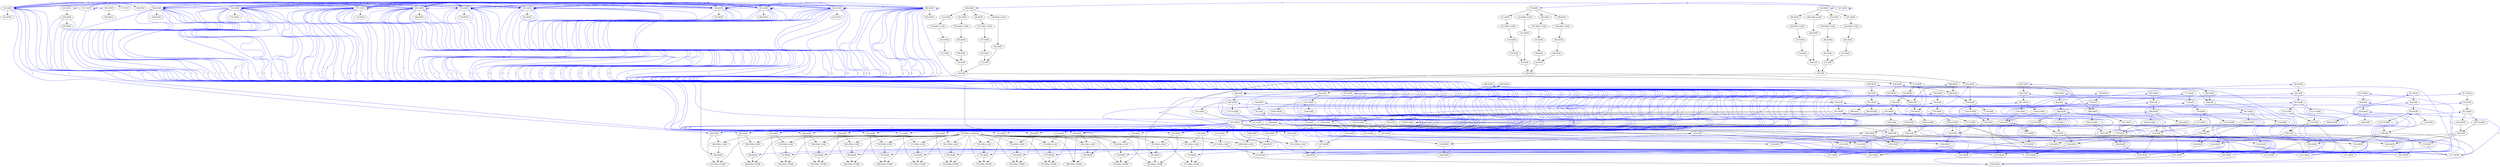 digraph depgraph {
n0 [label="1165:ISHL"];
n1 [label="887:IXOR"];
n1 -> n0;
n2 [label="280:DMA_LOAD"];
n3 [label="236:IADD"];
n3 -> n2;
n4 [label="1294:IXOR"];
n5 [label="1082:IOR"];
n5 -> n4;
n6 [label="1095:IOR"];
n6 -> n4;
n7 [label="313:IADD"];
n8 [label="294:IADD"];
n8 -> n7;
n9 [label="1139:ISHL"];
n10 [label="947:IXOR"];
n10 -> n9;
n11 [label="1287:IXOR"];
n12 [label="1284:IXOR"];
n12 -> n11;
n13 [label="1120:IOR"];
n13 -> n11;
n14 [label="1069:IUSHR"];
n15 [label="899:IXOR"];
n15 -> n14;
n16 [label="768:IXOR"];
n17 [label="767:IOR"];
n17 -> n16;
n18 [label="343:IOR"];
n19 [label="335:IOR"];
n19 -> n18;
n20 [label="322:IOR"];
n20 -> n18;
n21 [label="1132:IUSHR"];
n22 [label="863:IXOR"];
n22 -> n21;
n23 [label="395:IXOR"];
n24 [label="392:DMA_LOAD"];
n24 -> n23;
n25 [label="285:IOR"];
n25 -> n23;
n26 [label="1144:IUSHR"];
n10 -> n26;
n27 [label="598:DMA_STORE"];
n28 [label="370:DMA_LOAD(ref)"];
n28 -> n27;
n29 [label="592:IADD"];
n29 -> n27;
n30 [label="597:IXOR"];
n30 -> n27;
n31 [label="729:DMA_LOAD"];
n28 -> n31;
n32 [label="727:IADD"];
n32 -> n31;
n33 [label="216:IAND"];
n34 [label="212:DMA_LOAD"];
n34 -> n33;
n35 [label="1001:ISHL"];
n36 [label="935:IXOR"];
n36 -> n35;
n37 [label="309:ISHL"];
n37 -> n19;
n38 [label="321:ISHL"];
n38 -> n19;
n39 [label="898:IOR"];
n40 [label="897:IXOR"];
n40 -> n39;
n41 [label="1347:IXOR"];
n42 [label="1344:IXOR"];
n42 -> n41;
n43 [label="1197:IOR"];
n43 -> n41;
n44 [label="1058:IOR"];
n45 [label="1052:ISHL"];
n45 -> n44;
n46 [label="1057:IUSHR"];
n46 -> n44;
n47 [label="273:IAND"];
n48 [label="269:DMA_LOAD"];
n48 -> n47;
n49 [label="264:IOR"];
n50 [label="276:ISHL"];
n50 -> n49;
n51 [label="284:IAND"];
n51 -> n49;
n52 [label="945:IXOR"];
n53 [label="422:IXOR"];
n53 -> n52;
n54 [label="702:DMA_LOAD"];
n28 -> n54;
n55 [label="700:IADD"];
n55 -> n54;
n56 [label="525:IFNE"];
n57 [label="518:IADD"];
n57 -> n56;
n58 [label="1045:IOR"];
n59 [label="1039:ISHL"];
n59 -> n58;
n60 [label="1044:IUSHR"];
n60 -> n58;
n61 [label="326:IADD"];
n8 -> n61;
n62 [label="260:IAND"];
n63 [label="256:DMA_LOAD"];
n63 -> n62;
n64 [label="381:IXOR"];
n65 [label="378:DMA_LOAD"];
n65 -> n64;
n66 [label="228:IOR"];
n66 -> n64;
n67 [label="652:DMA_STORE"];
n28 -> n67;
n68 [label="646:IADD"];
n68 -> n67;
n69 [label="651:IXOR"];
n69 -> n67;
n70 [label="1064:ISHL"];
n15 -> n70;
n71 [label="438:IADD"];
n72 [label="435:IMUL"];
n72 -> n71;
n73 [label="223:DMA_LOAD"];
n74 [label="179:IADD"];
n74 -> n73;
n75 [label="946:IOR"];
n75 -> n10;
n76 [label="1204:ISHL"];
n77 [label="911:IXOR"];
n77 -> n76;
n78 [label="1297:IXOR"];
n4 -> n78;
n79 [label="1133:IOR"];
n79 -> n78;
n80 [label="406:DMA_LOAD"];
n28 -> n80;
n81 [label="404:IADD"];
n81 -> n80;
n82 [label="1364:IXOR"];
n83 [label="1171:IOR"];
n83 -> n82;
n84 [label="1184:IOR"];
n84 -> n82;
n85 [label="540:DMA_LOAD"];
n28 -> n85;
n86 [label="538:IADD"];
n86 -> n85;
n87 [label="624:IXOR"];
n88 [label="621:DMA_LOAD"];
n88 -> n87;
n0 -> n83;
n89 [label="1170:IUSHR"];
n89 -> n83;
n90 [label="839:IXOR"];
n91 [label="838:IOR"];
n91 -> n90;
n92 [label="318:IAND"];
n93 [label="314:DMA_LOAD"];
n93 -> n92;
n94 [label="409:IXOR"];
n80 -> n94;
n18 -> n94;
n95 [label="1026:ISHL"];
n96 [label="875:IXOR"];
n96 -> n95;
n97 [label="187:DMA_LOAD"];
n98 [label="186:IADD"];
n98 -> n97;
n99 [label="1382:IXOR"];
n43 -> n99;
n100 [label="1210:IOR"];
n100 -> n99;
n101 [label="874:IOR"];
n101 -> n96;
n102 [label="957:IXOR"];
n103 [label="429:IXOR"];
n103 -> n102;
n104 [label="826:IOR"];
n105 [label="825:IXOR"];
n105 -> n104;
n106 [label="1244:IXOR"];
n107 [label="1019:IOR"];
n107 -> n106;
n108 [label="1032:IOR"];
n108 -> n106;
n109 [label="1503:DMA_LOAD"];
n28 -> n109;
n110 [label="1502:IADD"];
n110 -> n109;
n111 [label="733:DMA_STORE"];
n28 -> n111;
n32 -> n111;
n112 [label="732:IXOR"];
n112 -> n111;
n113 [label="1334:IXOR"];
n79 -> n113;
n114 [label="1145:IOR"];
n114 -> n113;
n115 [label="606:IFNE"];
n116 [label="599:IADD"];
n116 -> n115;
n95 -> n108;
n117 [label="1031:IUSHR"];
n117 -> n108;
n118 [label="886:IOR"];
n118 -> n1;
n119 [label="706:DMA_STORE"];
n28 -> n119;
n55 -> n119;
n120 [label="705:IXOR"];
n120 -> n119;
n121 [label="959:IXOR"];
n122 [label="415:IXOR"];
n122 -> n121;
n123 [label="958:IOR"];
n123 -> n121;
n124 [label="1152:ISHL"];
n125 [label="803:IXOR"];
n125 -> n124;
n126 [label="277:IOR"];
n127 [label="251:ISHL"];
n127 -> n126;
n128 [label="263:ISHL"];
n128 -> n126;
n129 [label="1115:ISHL"];
n130 [label="779:IXOR"];
n130 -> n129;
n131 [label="255:IADD"];
n131 -> n63;
n132 [label="815:IXOR"];
n133 [label="814:IOR"];
n133 -> n132;
n134 [label="1373:IXOR"];
n84 -> n134;
n43 -> n134;
n135 [label="648:DMA_LOAD"];
n28 -> n135;
n68 -> n135;
n136 [label="741:IFNE"];
n137 [label="734:IADD"];
n137 -> n136;
n138 [label="1107:IUSHR"];
n139 [label="923:IXOR"];
n139 -> n138;
n140 [label="1234:IXOR"];
n141 [label="1006:IOR"];
n141 -> n140;
n107 -> n140;
n142 [label="1257:IXOR"];
n143 [label="1254:IXOR"];
n143 -> n142;
n5 -> n142;
n144 [label="910:IOR"];
n144 -> n77;
n145 [label="1366:IXOR"];
n82 -> n145;
n16 -> n145;
n132 -> n45;
n146 [label="1224:IXOR"];
n147 [label="995:IOR"];
n147 -> n146;
n141 -> n146;
n148 [label="1191:ISHL"];
n148 -> n43;
n149 [label="1196:IUSHR"];
n149 -> n43;
n150 [label="471:IFNE"];
n151 [label="464:IADD"];
n151 -> n150;
n28 -> n24;
n152 [label="390:IADD"];
n152 -> n24;
n153 [label="211:IADD"];
n74 -> n153;
n154 [label="862:IOR"];
n155 [label="861:IXOR"];
n155 -> n154;
n156 [label="396:DMA_STORE"];
n28 -> n156;
n152 -> n156;
n23 -> n156;
n153 -> n34;
n157 [label="220:IOR"];
n157 -> n66;
n158 [label="207:IOR"];
n158 -> n66;
n159 [label="990:ISHL"];
n160 [label="851:IXOR"];
n160 -> n159;
n161 [label="1304:IXOR"];
n6 -> n161;
n162 [label="1108:IOR"];
n162 -> n161;
n163 [label="1183:IUSHR"];
n164 [label="970:IXOR"];
n164 -> n163;
n165 [label="579:IFNE"];
n166 [label="572:IADD"];
n166 -> n165;
n167 [label="1013:ISHL"];
n167 -> n107;
n168 [label="1018:IUSHR"];
n168 -> n107;
n169 [label="306:IAND"];
n170 [label="302:DMA_LOAD"];
n170 -> n169;
n121 -> n59;
n171 [label="837:IXOR"];
n171 -> n91;
n172 [label="489:IXOR"];
n173 [label="486:DMA_LOAD"];
n173 -> n172;
n174 [label="922:IOR"];
n175 [label="921:IXOR"];
n175 -> n174;
n176 [label="766:IXOR"];
n176 -> n17;
n177 [label="268:IADD"];
n3 -> n177;
n62 -> n128;
n178 [label="1005:IUSHR"];
n36 -> n178;
n179 [label="552:IFNE"];
n180 [label="545:IADD"];
n180 -> n179;
n181 [label="873:IXOR"];
n181 -> n101;
n182 [label="1215:IXOR"];
n16 -> n182;
n147 -> n182;
n183 [label="1277:IXOR"];
n184 [label="1274:IXOR"];
n184 -> n183;
n162 -> n183;
n185 [label="1070:IOR"];
n70 -> n185;
n14 -> n185;
n186 [label="410:DMA_STORE"];
n28 -> n186;
n81 -> n186;
n94 -> n186;
n187 [label="243:IADD"];
n3 -> n187;
n188 [label="885:IXOR"];
n188 -> n118;
n122 -> n75;
n52 -> n75;
n189 [label="544:DMA_STORE"];
n28 -> n189;
n86 -> n189;
n190 [label="543:IXOR"];
n190 -> n189;
n114 -> n42;
n191 [label="1158:IOR"];
n191 -> n42;
n192 [label="1157:IUSHR"];
n125 -> n192;
n193 [label="1178:ISHL"];
n193 -> n84;
n163 -> n84;
n194 [label="979:IOR"];
n195 [label="978:IXOR"];
n195 -> n194;
n196 [label="1517:DMA_LOAD"];
n28 -> n196;
n197 [label="1516:IADD"];
n197 -> n196;
n198 [label="1127:ISHL"];
n198 -> n79;
n21 -> n79;
n199 [label="342:IAND"];
n200 [label="338:DMA_LOAD"];
n200 -> n199;
n121 -> n60;
n25 -> n53;
n129 -> n13;
n201 [label="1119:IUSHR"];
n201 -> n13;
n202 [label="227:IAND"];
n73 -> n202;
n18 -> n103;
n8 -> n200;
n203 [label="850:IOR"];
n203 -> n160;
n204 [label="1267:IXOR"];
n205 [label="1264:IXOR"];
n205 -> n204;
n6 -> n204;
n206 [label="248:IAND"];
n207 [label="244:DMA_LOAD"];
n207 -> n206;
n208 [label="1490:IXOR"];
n41 -> n208;
n209 [label="1489:DMA_LOAD"];
n209 -> n208;
n210 [label="1394:IXOR"];
n211 [label="1391:IXOR"];
n211 -> n210;
n107 -> n210;
n212 [label="1077:ISHL"];
n212 -> n5;
n213 [label="1081:IUSHR"];
n213 -> n5;
n214 [label="334:ISHL"];
n214 -> n20;
n199 -> n20;
n215 [label="791:IXOR"];
n215 -> n168;
n216 [label="678:IXOR"];
n217 [label="675:DMA_LOAD"];
n217 -> n216;
n218 [label="790:IOR"];
n219 [label="789:IXOR"];
n219 -> n218;
n159 -> n147;
n220 [label="994:IUSHR"];
n220 -> n147;
n221 [label="1504:IXOR"];
n222 [label="1357:IXOR"];
n222 -> n221;
n109 -> n221;
n9 -> n114;
n26 -> n114;
n223 [label="199:DMA_LOAD"];
n224 [label="198:IADD"];
n224 -> n223;
n47 -> n50;
n124 -> n191;
n192 -> n191;
n31 -> n112;
n225 [label="827:IXOR"];
n225 -> n149;
n226 [label="498:IFNE"];
n227 [label="491:IADD"];
n227 -> n226;
n104 -> n225;
n228 [label="1354:IXOR"];
n191 -> n228;
n83 -> n228;
n229 [label="1488:IADD"];
n230 [label="1476:IMUL"];
n230 -> n229;
n231 [label="1375:IXOR"];
n134 -> n231;
n147 -> n231;
n39 -> n15;
n92 -> n38;
n232 [label="219:ISHL"];
n232 -> n158;
n202 -> n158;
n1 -> n89;
n187 -> n207;
n100 -> n211;
n16 -> n211;
n233 [label="1247:IXOR"];
n106 -> n233;
n185 -> n233;
n234 [label="934:IOR"];
n234 -> n36;
n28 -> n209;
n229 -> n209;
n230 -> n110;
n235 [label="1102:ISHL"];
n235 -> n162;
n138 -> n162;
n22 -> n198;
n164 -> n193;
n126 -> n25;
n49 -> n25;
n74 -> n224;
n236 [label="1317:IXOR"];
n237 [label="1314:IXOR"];
n237 -> n236;
n191 -> n236;
n238 [label="301:IADD"];
n8 -> n238;
n85 -> n190;
n239 [label="1385:IXOR"];
n99 -> n239;
n141 -> n239;
n240 [label="490:DMA_STORE"];
n28 -> n240;
n241 [label="484:IADD"];
n241 -> n240;
n172 -> n240;
n174 -> n139;
n242 [label="445:IFNE"];
n71 -> n242;
n243 [label="1209:IUSHR"];
n77 -> n243;
n160 -> n220;
n33 -> n232;
n244 [label="1518:IXOR"];
n145 -> n244;
n196 -> n244;
n245 [label="625:DMA_STORE"];
n28 -> n245;
n246 [label="619:IADD"];
n246 -> n245;
n87 -> n245;
n247 [label="462:IXOR"];
n248 [label="460:DMA_LOAD"];
n248 -> n247;
n249 [label="933:IXOR"];
n249 -> n234;
n250 [label="756:DMA_LOAD"];
n28 -> n250;
n251 [label="754:IADD"];
n251 -> n250;
n66 -> n122;
n74 -> n98;
n58 -> n205;
n44 -> n205;
n162 -> n237;
n13 -> n237;
n252 [label="1324:IXOR"];
n13 -> n252;
n79 -> n252;
n253 [label="679:DMA_STORE"];
n28 -> n253;
n254 [label="673:IADD"];
n254 -> n253;
n216 -> n253;
n255 [label="969:IOR"];
n103 -> n255;
n256 [label="968:IXOR"];
n256 -> n255;
n257 [label="191:IAND"];
n97 -> n257;
n258 [label="570:IXOR"];
n259 [label="567:DMA_LOAD"];
n259 -> n258;
n260 [label="980:IXOR"];
n260 -> n212;
n261 [label="331:IAND"];
n262 [label="327:DMA_LOAD"];
n262 -> n261;
n3 -> n131;
n28 -> n88;
n246 -> n88;
n263 [label="1089:ISHL"];
n90 -> n263;
n264 [label="513:DMA_LOAD"];
n28 -> n264;
n265 [label="511:IADD"];
n265 -> n264;
n266 [label="778:IOR"];
n267 [label="777:IXOR"];
n267 -> n266;
n268 [label="660:IFNE"];
n269 [label="653:IADD"];
n269 -> n268;
n270 [label="633:IFNE"];
n271 [label="626:IADD"];
n271 -> n270;
n28 -> n248;
n272 [label="458:IADD"];
n272 -> n248;
n273 [label="1227:IXOR"];
n146 -> n273;
n58 -> n273;
n274 [label="463:DMA_STORE"];
n28 -> n274;
n272 -> n274;
n247 -> n274;
n122 -> n249;
n154 -> n22;
n103 -> n260;
n194 -> n260;
n53 -> n123;
n102 -> n123;
n230 -> n197;
n275 [label="802:IOR"];
n276 [label="801:IXOR"];
n276 -> n275;
n277 [label="206:ISHL"];
n278 [label="203:IAND"];
n278 -> n277;
n169 -> n37;
n261 -> n214;
n279 [label="516:IXOR"];
n264 -> n279;
n35 -> n141;
n178 -> n141;
n28 -> n65;
n280 [label="376:IADD"];
n280 -> n65;
n281 [label="382:DMA_STORE"];
n28 -> n281;
n280 -> n281;
n64 -> n281;
n132 -> n46;
n282 [label="849:IXOR"];
n282 -> n203;
n61 -> n262;
n96 -> n117;
n283 [label="813:IXOR"];
n283 -> n133;
n238 -> n170;
n53 -> n164;
n255 -> n164;
n284 [label="194:ISHL"];
n257 -> n284;
n260 -> n213;
n285 [label="517:DMA_STORE"];
n28 -> n285;
n265 -> n285;
n279 -> n285;
n28 -> n259;
n286 [label="565:IADD"];
n286 -> n259;
n287 [label="909:IXOR"];
n287 -> n144;
n266 -> n130;
n288 [label="1327:IXOR"];
n252 -> n288;
n83 -> n288;
n275 -> n125;
n223 -> n278;
n54 -> n120;
n228 -> n222;
n100 -> n222;
n289 [label="714:IFNE"];
n290 [label="707:IADD"];
n290 -> n289;
n215 -> n167;
n284 -> n157;
n277 -> n157;
n218 -> n215;
n206 -> n127;
n291 [label="1337:IXOR"];
n113 -> n291;
n84 -> n291;
n44 -> n184;
n185 -> n184;
n135 -> n69;
n263 -> n6;
n292 [label="1094:IUSHR"];
n292 -> n6;
n108 -> n143;
n58 -> n143;
n139 -> n235;
n293 [label="594:DMA_LOAD"];
n293 -> n30;
n28 -> n217;
n254 -> n217;
n76 -> n100;
n243 -> n100;
n294 [label="687:IFNE"];
n295 [label="680:IADD"];
n295 -> n294;
n185 -> n12;
n5 -> n12;
n296 [label="1307:IXOR"];
n161 -> n296;
n114 -> n296;
n28 -> n173;
n241 -> n173;
n130 -> n201;
n297 [label="1218:IXOR"];
n182 -> n297;
n108 -> n297;
n298 [label="1400:IXOR"];
n297 -> n298;
n299 [label="366:IMUL"];
n300 [label="365:IADD"];
n300 -> n299;
n177 -> n48;
n7 -> n93;
n2 -> n51;
n225 -> n148;
n28 -> n293;
n29 -> n293;
n90 -> n292;
n301 [label="760:DMA_STORE"];
n28 -> n301;
n251 -> n301;
n302 [label="759:IXOR"];
n302 -> n301;
n303 [label="571:DMA_STORE"];
n28 -> n303;
n286 -> n303;
n258 -> n303;
n304 [label="1237:IXOR"];
n140 -> n304;
n44 -> n304;
n250 -> n302;
n298 -> n194 [constraint=false,color=blue,label="1"];
n298 -> n16 [constraint=false,color=blue,label="1"];
n298 -> n256 [constraint=false,color=blue,label="1"];
n273 -> n17 [constraint=false,color=blue,label="1"];
n273 -> n247 [constraint=false,color=blue,label="1"];
n273 -> n130 [constraint=false,color=blue,label="1"];
n273 -> n195 [constraint=false,color=blue,label="1"];
n304 -> n176 [constraint=false,color=blue,label="1"];
n304 -> n215 [constraint=false,color=blue,label="1"];
n304 -> n266 [constraint=false,color=blue,label="1"];
n304 -> n172 [constraint=false,color=blue,label="1"];
n233 -> n218 [constraint=false,color=blue,label="1"];
n233 -> n267 [constraint=false,color=blue,label="1"];
n233 -> n279 [constraint=false,color=blue,label="1"];
n233 -> n125 [constraint=false,color=blue,label="1"];
n142 -> n132 [constraint=false,color=blue,label="1"];
n142 -> n275 [constraint=false,color=blue,label="1"];
n142 -> n219 [constraint=false,color=blue,label="1"];
n142 -> n190 [constraint=false,color=blue,label="1"];
n204 -> n133 [constraint=false,color=blue,label="1"];
n204 -> n258 [constraint=false,color=blue,label="1"];
n204 -> n276 [constraint=false,color=blue,label="1"];
n204 -> n225 [constraint=false,color=blue,label="1"];
n183 -> n30 [constraint=false,color=blue,label="1"];
n183 -> n283 [constraint=false,color=blue,label="1"];
n183 -> n90 [constraint=false,color=blue,label="1"];
n183 -> n104 [constraint=false,color=blue,label="1"];
n11 -> n160 [constraint=false,color=blue,label="1"];
n11 -> n105 [constraint=false,color=blue,label="1"];
n11 -> n87 [constraint=false,color=blue,label="1"];
n11 -> n91 [constraint=false,color=blue,label="1"];
n78 -> n171 [constraint=false,color=blue,label="1"];
n78 -> n22 [constraint=false,color=blue,label="1"];
n78 -> n69 [constraint=false,color=blue,label="1"];
n78 -> n203 [constraint=false,color=blue,label="1"];
n296 -> n96 [constraint=false,color=blue,label="1"];
n296 -> n216 [constraint=false,color=blue,label="1"];
n296 -> n154 [constraint=false,color=blue,label="1"];
n296 -> n282 [constraint=false,color=blue,label="1"];
n236 -> n101 [constraint=false,color=blue,label="1"];
n236 -> n120 [constraint=false,color=blue,label="1"];
n236 -> n155 [constraint=false,color=blue,label="1"];
n236 -> n1 [constraint=false,color=blue,label="1"];
n288 -> n15 [constraint=false,color=blue,label="1"];
n288 -> n181 [constraint=false,color=blue,label="1"];
n288 -> n112 [constraint=false,color=blue,label="1"];
n288 -> n118 [constraint=false,color=blue,label="1"];
n291 -> n188 [constraint=false,color=blue,label="1"];
n291 -> n302 [constraint=false,color=blue,label="1"];
n291 -> n77 [constraint=false,color=blue,label="1"];
n291 -> n39 [constraint=false,color=blue,label="1"];
n208 -> n139 [constraint=false,color=blue,label="1"];
n208 -> n144 [constraint=false,color=blue,label="1"];
n208 -> n40 [constraint=false,color=blue,label="1"];
n221 -> n36 [constraint=false,color=blue,label="1"];
n221 -> n174 [constraint=false,color=blue,label="1"];
n221 -> n287 [constraint=false,color=blue,label="1"];
n244 -> n175 [constraint=false,color=blue,label="1"];
n244 -> n234 [constraint=false,color=blue,label="1"];
n244 -> n10 [constraint=false,color=blue,label="1"];
n231 -> n122 [constraint=false,color=blue,label="1"];
n239 -> n53 [constraint=false,color=blue,label="1"];
n210 -> n103 [constraint=false,color=blue,label="1"];
n305 [label="347:IADD"];
n305 -> n8 [constraint=false,color=blue,label="1"];
n305 -> n3 [constraint=false,color=blue,label="1"];
n305 -> n305 [constraint=false,color=blue,label="1"];
n305 -> n74 [constraint=false,color=blue,label="1"];
n306 [label="1521:IADD"];
n306 -> n300 [constraint=false,color=blue,label="1"];
n307 [label="172:IFLT"];
n306 -> n307 [constraint=false,color=blue,label="1"];
n306 -> n230 [constraint=false,color=blue,label="1"];
n308 [label="354:IFNE"];
n306 -> n308 [constraint=false,color=blue,label="1"];
n306 -> n72 [constraint=false,color=blue,label="1"];
n306 -> n306 [constraint=false,color=blue,label="1"];
n295 -> n265 [constraint=false,color=blue,label="1"];
n295 -> n57 [constraint=false,color=blue,label="1"];
n295 -> n286 [constraint=false,color=blue,label="1"];
n295 -> n166 [constraint=false,color=blue,label="1"];
n295 -> n295 [constraint=false,color=blue,label="1"];
n295 -> n254 [constraint=false,color=blue,label="1"];
n295 -> n272 [constraint=false,color=blue,label="1"];
n295 -> n151 [constraint=false,color=blue,label="1"];
n295 -> n271 [constraint=false,color=blue,label="1"];
n295 -> n246 [constraint=false,color=blue,label="1"];
n295 -> n152 [constraint=false,color=blue,label="1"];
n295 -> n81 [constraint=false,color=blue,label="1"];
n295 -> n280 [constraint=false,color=blue,label="1"];
n295 -> n116 [constraint=false,color=blue,label="1"];
n295 -> n29 [constraint=false,color=blue,label="1"];
n295 -> n68 [constraint=false,color=blue,label="1"];
n295 -> n269 [constraint=false,color=blue,label="1"];
n295 -> n241 [constraint=false,color=blue,label="1"];
n295 -> n227 [constraint=false,color=blue,label="1"];
n295 -> n86 [constraint=false,color=blue,label="1"];
n295 -> n180 [constraint=false,color=blue,label="1"];
n271 -> n265 [constraint=false,color=blue,label="1"];
n271 -> n57 [constraint=false,color=blue,label="1"];
n271 -> n286 [constraint=false,color=blue,label="1"];
n271 -> n166 [constraint=false,color=blue,label="1"];
n271 -> n272 [constraint=false,color=blue,label="1"];
n271 -> n151 [constraint=false,color=blue,label="1"];
n271 -> n271 [constraint=false,color=blue,label="1"];
n271 -> n246 [constraint=false,color=blue,label="1"];
n271 -> n152 [constraint=false,color=blue,label="1"];
n271 -> n81 [constraint=false,color=blue,label="1"];
n271 -> n280 [constraint=false,color=blue,label="1"];
n271 -> n116 [constraint=false,color=blue,label="1"];
n271 -> n29 [constraint=false,color=blue,label="1"];
n271 -> n241 [constraint=false,color=blue,label="1"];
n271 -> n227 [constraint=false,color=blue,label="1"];
n271 -> n86 [constraint=false,color=blue,label="1"];
n271 -> n180 [constraint=false,color=blue,label="1"];
n137 -> n55 [constraint=false,color=blue,label="1"];
n137 -> n290 [constraint=false,color=blue,label="1"];
n137 -> n265 [constraint=false,color=blue,label="1"];
n137 -> n57 [constraint=false,color=blue,label="1"];
n137 -> n286 [constraint=false,color=blue,label="1"];
n137 -> n166 [constraint=false,color=blue,label="1"];
n137 -> n295 [constraint=false,color=blue,label="1"];
n137 -> n254 [constraint=false,color=blue,label="1"];
n137 -> n32 [constraint=false,color=blue,label="1"];
n137 -> n137 [constraint=false,color=blue,label="1"];
n137 -> n272 [constraint=false,color=blue,label="1"];
n137 -> n151 [constraint=false,color=blue,label="1"];
n137 -> n271 [constraint=false,color=blue,label="1"];
n137 -> n246 [constraint=false,color=blue,label="1"];
n137 -> n152 [constraint=false,color=blue,label="1"];
n137 -> n81 [constraint=false,color=blue,label="1"];
n137 -> n280 [constraint=false,color=blue,label="1"];
n137 -> n116 [constraint=false,color=blue,label="1"];
n137 -> n29 [constraint=false,color=blue,label="1"];
n137 -> n68 [constraint=false,color=blue,label="1"];
n137 -> n269 [constraint=false,color=blue,label="1"];
n137 -> n241 [constraint=false,color=blue,label="1"];
n137 -> n227 [constraint=false,color=blue,label="1"];
n137 -> n86 [constraint=false,color=blue,label="1"];
n137 -> n180 [constraint=false,color=blue,label="1"];
n227 -> n272 [constraint=false,color=blue,label="1"];
n227 -> n151 [constraint=false,color=blue,label="1"];
n227 -> n152 [constraint=false,color=blue,label="1"];
n227 -> n81 [constraint=false,color=blue,label="1"];
n227 -> n280 [constraint=false,color=blue,label="1"];
n227 -> n241 [constraint=false,color=blue,label="1"];
n227 -> n227 [constraint=false,color=blue,label="1"];
n230 -> n55 [constraint=false,color=blue,label="1"];
n230 -> n290 [constraint=false,color=blue,label="1"];
n230 -> n251 [constraint=false,color=blue,label="1"];
n230 -> n265 [constraint=false,color=blue,label="1"];
n230 -> n57 [constraint=false,color=blue,label="1"];
n230 -> n286 [constraint=false,color=blue,label="1"];
n230 -> n166 [constraint=false,color=blue,label="1"];
n230 -> n295 [constraint=false,color=blue,label="1"];
n230 -> n254 [constraint=false,color=blue,label="1"];
n230 -> n32 [constraint=false,color=blue,label="1"];
n230 -> n137 [constraint=false,color=blue,label="1"];
n230 -> n272 [constraint=false,color=blue,label="1"];
n230 -> n151 [constraint=false,color=blue,label="1"];
n230 -> n271 [constraint=false,color=blue,label="1"];
n230 -> n246 [constraint=false,color=blue,label="1"];
n230 -> n152 [constraint=false,color=blue,label="1"];
n230 -> n81 [constraint=false,color=blue,label="1"];
n230 -> n280 [constraint=false,color=blue,label="1"];
n230 -> n116 [constraint=false,color=blue,label="1"];
n230 -> n29 [constraint=false,color=blue,label="1"];
n230 -> n68 [constraint=false,color=blue,label="1"];
n230 -> n269 [constraint=false,color=blue,label="1"];
n230 -> n241 [constraint=false,color=blue,label="1"];
n230 -> n227 [constraint=false,color=blue,label="1"];
n230 -> n86 [constraint=false,color=blue,label="1"];
n230 -> n180 [constraint=false,color=blue,label="1"];
n269 -> n265 [constraint=false,color=blue,label="1"];
n269 -> n57 [constraint=false,color=blue,label="1"];
n269 -> n286 [constraint=false,color=blue,label="1"];
n269 -> n166 [constraint=false,color=blue,label="1"];
n269 -> n272 [constraint=false,color=blue,label="1"];
n269 -> n151 [constraint=false,color=blue,label="1"];
n269 -> n271 [constraint=false,color=blue,label="1"];
n269 -> n246 [constraint=false,color=blue,label="1"];
n269 -> n152 [constraint=false,color=blue,label="1"];
n269 -> n81 [constraint=false,color=blue,label="1"];
n269 -> n280 [constraint=false,color=blue,label="1"];
n269 -> n116 [constraint=false,color=blue,label="1"];
n269 -> n29 [constraint=false,color=blue,label="1"];
n269 -> n68 [constraint=false,color=blue,label="1"];
n269 -> n269 [constraint=false,color=blue,label="1"];
n269 -> n241 [constraint=false,color=blue,label="1"];
n269 -> n227 [constraint=false,color=blue,label="1"];
n269 -> n86 [constraint=false,color=blue,label="1"];
n269 -> n180 [constraint=false,color=blue,label="1"];
n116 -> n265 [constraint=false,color=blue,label="1"];
n116 -> n57 [constraint=false,color=blue,label="1"];
n116 -> n286 [constraint=false,color=blue,label="1"];
n116 -> n166 [constraint=false,color=blue,label="1"];
n116 -> n272 [constraint=false,color=blue,label="1"];
n116 -> n151 [constraint=false,color=blue,label="1"];
n116 -> n152 [constraint=false,color=blue,label="1"];
n116 -> n81 [constraint=false,color=blue,label="1"];
n116 -> n280 [constraint=false,color=blue,label="1"];
n116 -> n116 [constraint=false,color=blue,label="1"];
n116 -> n29 [constraint=false,color=blue,label="1"];
n116 -> n241 [constraint=false,color=blue,label="1"];
n116 -> n227 [constraint=false,color=blue,label="1"];
n116 -> n86 [constraint=false,color=blue,label="1"];
n116 -> n180 [constraint=false,color=blue,label="1"];
n290 -> n55 [constraint=false,color=blue,label="1"];
n290 -> n290 [constraint=false,color=blue,label="1"];
n290 -> n265 [constraint=false,color=blue,label="1"];
n290 -> n57 [constraint=false,color=blue,label="1"];
n290 -> n286 [constraint=false,color=blue,label="1"];
n290 -> n166 [constraint=false,color=blue,label="1"];
n290 -> n295 [constraint=false,color=blue,label="1"];
n290 -> n254 [constraint=false,color=blue,label="1"];
n290 -> n272 [constraint=false,color=blue,label="1"];
n290 -> n151 [constraint=false,color=blue,label="1"];
n290 -> n271 [constraint=false,color=blue,label="1"];
n290 -> n246 [constraint=false,color=blue,label="1"];
n290 -> n152 [constraint=false,color=blue,label="1"];
n290 -> n81 [constraint=false,color=blue,label="1"];
n290 -> n280 [constraint=false,color=blue,label="1"];
n290 -> n116 [constraint=false,color=blue,label="1"];
n290 -> n29 [constraint=false,color=blue,label="1"];
n290 -> n68 [constraint=false,color=blue,label="1"];
n290 -> n269 [constraint=false,color=blue,label="1"];
n290 -> n241 [constraint=false,color=blue,label="1"];
n290 -> n227 [constraint=false,color=blue,label="1"];
n290 -> n86 [constraint=false,color=blue,label="1"];
n290 -> n180 [constraint=false,color=blue,label="1"];
n166 -> n265 [constraint=false,color=blue,label="1"];
n166 -> n57 [constraint=false,color=blue,label="1"];
n166 -> n286 [constraint=false,color=blue,label="1"];
n166 -> n166 [constraint=false,color=blue,label="1"];
n166 -> n272 [constraint=false,color=blue,label="1"];
n166 -> n151 [constraint=false,color=blue,label="1"];
n166 -> n152 [constraint=false,color=blue,label="1"];
n166 -> n81 [constraint=false,color=blue,label="1"];
n166 -> n280 [constraint=false,color=blue,label="1"];
n166 -> n241 [constraint=false,color=blue,label="1"];
n166 -> n227 [constraint=false,color=blue,label="1"];
n166 -> n86 [constraint=false,color=blue,label="1"];
n166 -> n180 [constraint=false,color=blue,label="1"];
n57 -> n265 [constraint=false,color=blue,label="1"];
n57 -> n57 [constraint=false,color=blue,label="1"];
n57 -> n272 [constraint=false,color=blue,label="1"];
n57 -> n151 [constraint=false,color=blue,label="1"];
n57 -> n152 [constraint=false,color=blue,label="1"];
n57 -> n81 [constraint=false,color=blue,label="1"];
n57 -> n280 [constraint=false,color=blue,label="1"];
n57 -> n241 [constraint=false,color=blue,label="1"];
n57 -> n227 [constraint=false,color=blue,label="1"];
n151 -> n272 [constraint=false,color=blue,label="1"];
n151 -> n151 [constraint=false,color=blue,label="1"];
n151 -> n152 [constraint=false,color=blue,label="1"];
n151 -> n81 [constraint=false,color=blue,label="1"];
n151 -> n280 [constraint=false,color=blue,label="1"];
n180 -> n265 [constraint=false,color=blue,label="1"];
n180 -> n57 [constraint=false,color=blue,label="1"];
n180 -> n272 [constraint=false,color=blue,label="1"];
n180 -> n151 [constraint=false,color=blue,label="1"];
n180 -> n152 [constraint=false,color=blue,label="1"];
n180 -> n81 [constraint=false,color=blue,label="1"];
n180 -> n280 [constraint=false,color=blue,label="1"];
n180 -> n241 [constraint=false,color=blue,label="1"];
n180 -> n227 [constraint=false,color=blue,label="1"];
n180 -> n86 [constraint=false,color=blue,label="1"];
n180 -> n180 [constraint=false,color=blue,label="1"];
n71 -> n152 [constraint=false,color=blue,label="1"];
n71 -> n81 [constraint=false,color=blue,label="1"];
n71 -> n280 [constraint=false,color=blue,label="1"];
}